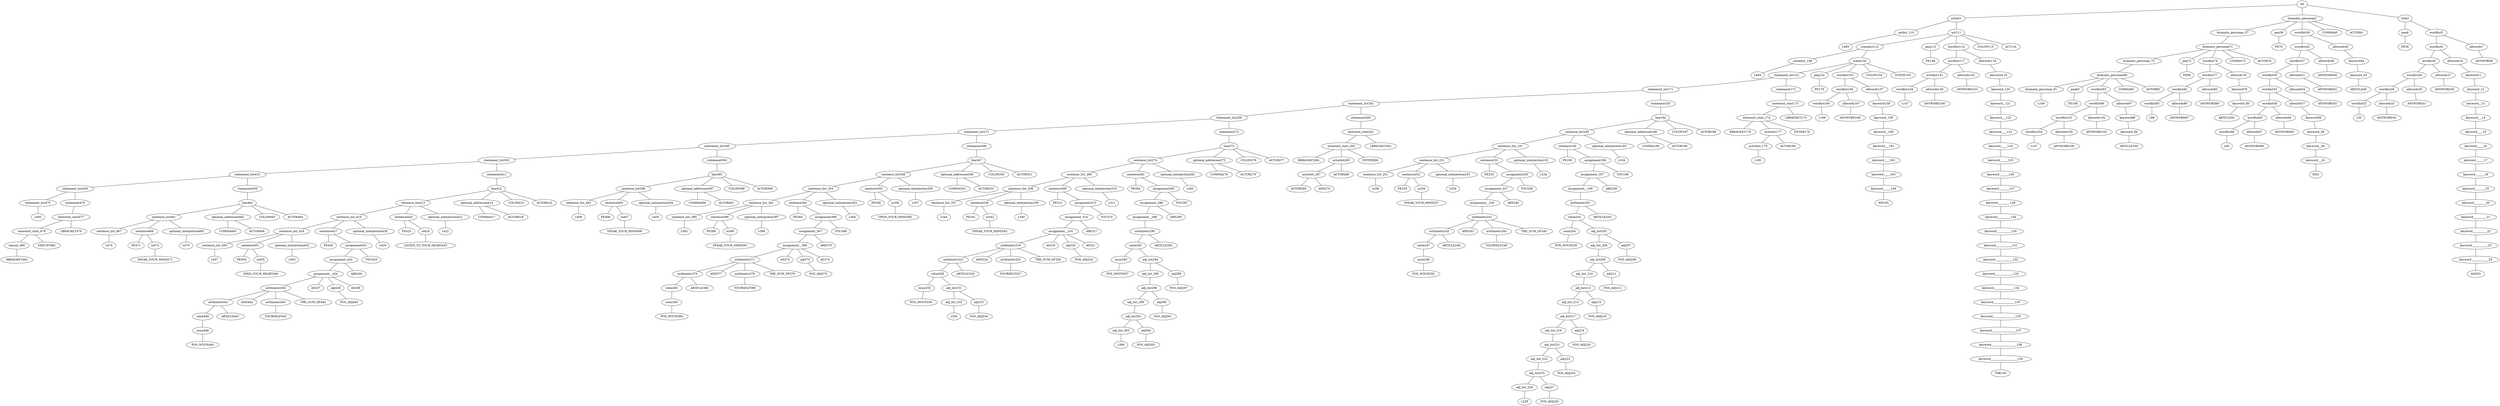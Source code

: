 strict graph {
	S0 -- actlist1
	S0 -- dramatis_personae2
	S0 -- title3

	title3 -- peq4
	title3 -- wordlist5

	wordlist5 -- wordlist6
	wordlist5 -- allwords7

	allwords7 -- ANYWORD8


	wordlist6 -- wordlist9
	wordlist6 -- allwords10

	allwords10 -- keyword11

	keyword11 -- keyword_12

	keyword_12 -- keyword__13

	keyword__13 -- keyword___14

	keyword___14 -- keyword____15

	keyword____15 -- keyword_____16

	keyword_____16 -- keyword______17

	keyword______17 -- keyword_______18

	keyword_______18 -- keyword________19

	keyword________19 -- keyword_________20

	keyword_________20 -- keyword__________21

	keyword__________21 -- keyword___________22

	keyword___________22 -- keyword____________23

	keyword____________23 -- keyword_____________24

	keyword_____________24 -- AND25


	wordlist9 -- wordlist26
	wordlist9 -- allwords27

	allwords27 -- ANYWORD28


	wordlist26 -- wordlist29
	wordlist26 -- allwords30

	allwords30 -- ANYWORD31


	wordlist29 -- wordlist32
	wordlist29 -- allwords33

	allwords33 -- ANYWORD34


	wordlist32 -- λ35

	peq4 -- PE36


	dramatis_personae2 -- dramatis_personae_37
	dramatis_personae2 -- peq38
	dramatis_personae2 -- wordlist39
	dramatis_personae2 -- COMMA40
	dramatis_personae2 -- ACTOR41



	wordlist39 -- wordlist42
	wordlist39 -- allwords43

	allwords43 -- keyword44

	keyword44 -- keyword_45

	keyword_45 -- ARTICLE46


	wordlist42 -- wordlist47
	wordlist42 -- allwords48

	allwords48 -- ANYWORD49


	wordlist47 -- wordlist50
	wordlist47 -- allwords51

	allwords51 -- ANYWORD52


	wordlist50 -- wordlist53
	wordlist50 -- allwords54

	allwords54 -- ANYWORD55


	wordlist53 -- wordlist56
	wordlist53 -- allwords57

	allwords57 -- keyword58

	keyword58 -- keyword_59

	keyword_59 -- keyword__60

	keyword__60 -- keyword___61

	keyword___61 -- IS62


	wordlist56 -- wordlist63
	wordlist56 -- allwords64

	allwords64 -- ANYWORD65


	wordlist63 -- wordlist66
	wordlist63 -- allwords67

	allwords67 -- ANYWORD68


	wordlist66 -- λ69

	peq38 -- PE70


	dramatis_personae_37 -- dramatis_personae71

	dramatis_personae71 -- dramatis_personae_72
	dramatis_personae71 -- peq73
	dramatis_personae71 -- wordlist74
	dramatis_personae71 -- COMMA75
	dramatis_personae71 -- ACTOR76



	wordlist74 -- wordlist77
	wordlist74 -- allwords78

	allwords78 -- keyword79

	keyword79 -- keyword_80

	keyword_80 -- ARTICLE81


	wordlist77 -- wordlist82
	wordlist77 -- allwords83

	allwords83 -- ANYWORD84


	wordlist82 -- wordlist85
	wordlist82 -- allwords86

	allwords86 -- ANYWORD87


	wordlist85 -- λ88

	peq73 -- PE89


	dramatis_personae_72 -- dramatis_personae90

	dramatis_personae90 -- dramatis_personae_91
	dramatis_personae90 -- peq92
	dramatis_personae90 -- wordlist93
	dramatis_personae90 -- COMMA94
	dramatis_personae90 -- ACTOR95



	wordlist93 -- wordlist96
	wordlist93 -- allwords97

	allwords97 -- keyword98

	keyword98 -- keyword_99

	keyword_99 -- ARTICLE100


	wordlist96 -- wordlist101
	wordlist96 -- allwords102

	allwords102 -- ANYWORD103


	wordlist101 -- wordlist104
	wordlist101 -- allwords105

	allwords105 -- ANYWORD106


	wordlist104 -- λ107

	peq92 -- PE108


	dramatis_personae_91 -- λ109

	actlist1 -- actlist_110
	actlist1 -- act111

	act111 -- scenelist112
	act111 -- peq113
	act111 -- wordlist114
	act111 -- COLON115
	act111 -- ACT116



	wordlist114 -- wordlist117
	wordlist114 -- allwords118

	allwords118 -- keyword119

	keyword119 -- keyword_120

	keyword_120 -- keyword__121

	keyword__121 -- keyword___122

	keyword___122 -- keyword____123

	keyword____123 -- keyword_____124

	keyword_____124 -- keyword______125

	keyword______125 -- keyword_______126

	keyword_______126 -- keyword________127

	keyword________127 -- keyword_________128

	keyword_________128 -- keyword__________129

	keyword__________129 -- keyword___________130

	keyword___________130 -- keyword____________131

	keyword____________131 -- keyword_____________132

	keyword_____________132 -- keyword______________133

	keyword______________133 -- keyword_______________134

	keyword_______________134 -- keyword________________135

	keyword________________135 -- keyword_________________136

	keyword_________________136 -- keyword__________________137

	keyword__________________137 -- keyword___________________138

	keyword___________________138 -- keyword____________________139

	keyword____________________139 -- THE140


	wordlist117 -- wordlist141
	wordlist117 -- allwords142

	allwords142 -- ANYWORD143


	wordlist141 -- wordlist144
	wordlist141 -- allwords145

	allwords145 -- ANYWORD146


	wordlist144 -- λ147

	peq113 -- PE148


	scenelist112 -- scenelist_149
	scenelist112 -- scene150

	scene150 -- statement_list151
	scene150 -- peq152
	scene150 -- wordlist153
	scene150 -- COLON154
	scene150 -- SCENE155



	wordlist153 -- wordlist156
	wordlist153 -- allwords157

	allwords157 -- keyword158

	keyword158 -- keyword_159

	keyword_159 -- keyword__160

	keyword__160 -- keyword___161

	keyword___161 -- keyword____162

	keyword____162 -- keyword_____163

	keyword_____163 -- keyword______164

	keyword______164 -- WE165


	wordlist156 -- wordlist166
	wordlist156 -- allwords167

	allwords167 -- ANYWORD168


	wordlist166 -- λ169

	peq152 -- PE170


	statement_list151 -- statement_list171
	statement_list151 -- statement172

	statement172 -- enterexit_stmt173

	enterexit_stmt173 -- enterexit_stmt_174
	enterexit_stmt173 -- LBRACKET175


	enterexit_stmt_174 -- RBRACKET176
	enterexit_stmt_174 -- actorlist177
	enterexit_stmt_174 -- ENTER178


	actorlist177 -- actorlist_179
	actorlist177 -- ACTOR180


	actorlist_179 -- λ181


	statement_list171 -- statement_list182
	statement_list171 -- statement183

	statement183 -- line184

	line184 -- sentence_list185
	line184 -- optional_addressee186
	line184 -- COLON187
	line184 -- ACTOR188



	optional_addressee186 -- COMMA189
	optional_addressee186 -- ACTOR190



	sentence_list185 -- sentence_list_191
	sentence_list185 -- sentence192
	sentence_list185 -- optional_interjection193

	optional_interjection193 -- λ194

	sentence192 -- PE195
	sentence192 -- assignment196

	assignment196 -- assignment_197
	assignment196 -- YOU198


	assignment_197 -- assignment__199
	assignment_197 -- ARE200


	assignment__199 -- arithmetic201

	arithmetic201 -- value202
	arithmetic201 -- ARTICLE203


	value202 -- noun204
	value202 -- adj_list205

	adj_list205 -- adj_list_206
	adj_list205 -- adj207

	adj207 -- POS_ADJ208


	adj_list_206 -- adj_list209

	adj_list209 -- adj_list_210
	adj_list209 -- adj211

	adj211 -- POS_ADJ212


	adj_list_210 -- adj_list213

	adj_list213 -- adj_list_214
	adj_list213 -- adj215

	adj215 -- POS_ADJ216


	adj_list_214 -- adj_list217

	adj_list217 -- adj_list_218
	adj_list217 -- adj219

	adj219 -- POS_ADJ220


	adj_list_218 -- adj_list221

	adj_list221 -- adj_list_222
	adj_list221 -- adj223

	adj223 -- POS_ADJ224


	adj_list_222 -- adj_list225

	adj_list225 -- adj_list_226
	adj_list225 -- adj227

	adj227 -- POS_ADJ228


	adj_list_226 -- λ229

	noun204 -- POS_NOUN230



	sentence_list_191 -- sentence_list_231
	sentence_list_191 -- sentence232
	sentence_list_191 -- optional_interjection233

	optional_interjection233 -- λ234

	sentence232 -- PE235
	sentence232 -- assignment236

	assignment236 -- assignment_237
	assignment236 -- YOU238


	assignment_237 -- assignment__239
	assignment_237 -- ARE240


	assignment__239 -- arithmetic241

	arithmetic241 -- arithmetic242
	arithmetic241 -- AND243
	arithmetic241 -- arithmetic244
	arithmetic241 -- THE_SUM_OF245


	arithmetic244 -- YOURSELF246



	arithmetic242 -- value247
	arithmetic242 -- ARTICLE248


	value247 -- noun249

	noun249 -- POS_NOUN250



	sentence_list_231 -- sentence_list_251
	sentence_list_231 -- sentence252
	sentence_list_231 -- optional_interjection253

	optional_interjection253 -- λ254

	sentence252 -- PE255
	sentence252 -- io256

	io256 -- SPEAK_YOUR_MIND257



	sentence_list_251 -- λ258

	statement_list182 -- statement_list259
	statement_list182 -- statement260

	statement260 -- enterexit_stmt261

	enterexit_stmt261 -- enterexit_stmt_262
	enterexit_stmt261 -- LBRACKET263


	enterexit_stmt_262 -- RBRACKET264
	enterexit_stmt_262 -- actorlist265
	enterexit_stmt_262 -- ENTER266


	actorlist265 -- actorlist_267
	actorlist265 -- ACTOR268


	actorlist_267 -- ACTOR269
	actorlist_267 -- AND270




	statement_list259 -- statement_list271
	statement_list259 -- statement272

	statement272 -- line273

	line273 -- sentence_list274
	line273 -- optional_addressee275
	line273 -- COLON276
	line273 -- ACTOR277



	optional_addressee275 -- COMMA278
	optional_addressee275 -- ACTOR279



	sentence_list274 -- sentence_list_280
	sentence_list274 -- sentence281
	sentence_list274 -- optional_interjection282

	optional_interjection282 -- λ283

	sentence281 -- PE284
	sentence281 -- assignment285

	assignment285 -- assignment_286
	assignment285 -- YOU287


	assignment_286 -- assignment__288
	assignment_286 -- ARE289


	assignment__288 -- arithmetic290

	arithmetic290 -- value291
	arithmetic290 -- ARTICLE292


	value291 -- noun293
	value291 -- adj_list294

	adj_list294 -- adj_list_295
	adj_list294 -- adj296

	adj296 -- POS_ADJ297


	adj_list_295 -- adj_list298

	adj_list298 -- adj_list_299
	adj_list298 -- adj300

	adj300 -- POS_ADJ301


	adj_list_299 -- adj_list302

	adj_list302 -- adj_list_303
	adj_list302 -- adj304

	adj304 -- POS_ADJ305


	adj_list_303 -- λ306

	noun293 -- POS_NOUN307



	sentence_list_280 -- sentence_list_308
	sentence_list_280 -- sentence309
	sentence_list_280 -- optional_interjection310

	optional_interjection310 -- λ311

	sentence309 -- PE312
	sentence309 -- assignment313

	assignment313 -- assignment_314
	assignment313 -- YOU315


	assignment_314 -- assignment__316
	assignment_314 -- ARE317


	assignment__316 -- arithmetic318
	assignment__316 -- AS319
	assignment__316 -- adj320
	assignment__316 -- AS321


	adj320 -- POS_ADJ322



	arithmetic318 -- arithmetic323
	arithmetic318 -- AND324
	arithmetic318 -- arithmetic325
	arithmetic318 -- THE_SUM_OF326


	arithmetic325 -- YOURSELF327



	arithmetic323 -- value328
	arithmetic323 -- ARTICLE329


	value328 -- noun330
	value328 -- adj_list331

	adj_list331 -- adj_list_332
	adj_list331 -- adj333

	adj333 -- POS_ADJ334


	adj_list_332 -- λ335

	noun330 -- POS_NOUN336



	sentence_list_308 -- sentence_list_337
	sentence_list_308 -- sentence338
	sentence_list_308 -- optional_interjection339

	optional_interjection339 -- λ340

	sentence338 -- PE341
	sentence338 -- io342

	io342 -- SPEAK_YOUR_MIND343



	sentence_list_337 -- λ344

	statement_list271 -- statement_list345
	statement_list271 -- statement346

	statement346 -- line347

	line347 -- sentence_list348
	line347 -- optional_addressee349
	line347 -- COLON350
	line347 -- ACTOR351



	optional_addressee349 -- COMMA352
	optional_addressee349 -- ACTOR353



	sentence_list348 -- sentence_list_354
	sentence_list348 -- sentence355
	sentence_list348 -- optional_interjection356

	optional_interjection356 -- λ357

	sentence355 -- PE358
	sentence355 -- io359

	io359 -- OPEN_YOUR_MIND360



	sentence_list_354 -- sentence_list_361
	sentence_list_354 -- sentence362
	sentence_list_354 -- optional_interjection363

	optional_interjection363 -- λ364

	sentence362 -- PE365
	sentence362 -- assignment366

	assignment366 -- assignment_367
	assignment366 -- YOU368


	assignment_367 -- assignment__369
	assignment_367 -- ARE370


	assignment__369 -- arithmetic371
	assignment__369 -- AS372
	assignment__369 -- adj373
	assignment__369 -- AS374


	adj373 -- POS_ADJ375



	arithmetic371 -- arithmetic376
	arithmetic371 -- AND377
	arithmetic371 -- arithmetic378
	arithmetic371 -- THE_SUM_OF379


	arithmetic378 -- YOURSELF380



	arithmetic376 -- value381
	arithmetic376 -- ARTICLE382


	value381 -- noun383

	noun383 -- POS_NOUN384



	sentence_list_361 -- sentence_list_385
	sentence_list_361 -- sentence386
	sentence_list_361 -- optional_interjection387

	optional_interjection387 -- λ388

	sentence386 -- PE389
	sentence386 -- io390

	io390 -- SPEAK_YOUR_MIND391



	sentence_list_385 -- λ392

	statement_list345 -- statement_list393
	statement_list345 -- statement394

	statement394 -- line395

	line395 -- sentence_list396
	line395 -- optional_addressee397
	line395 -- COLON398
	line395 -- ACTOR399



	optional_addressee397 -- COMMA400
	optional_addressee397 -- ACTOR401



	sentence_list396 -- sentence_list_402
	sentence_list396 -- sentence403
	sentence_list396 -- optional_interjection404

	optional_interjection404 -- λ405

	sentence403 -- PE406
	sentence403 -- io407

	io407 -- SPEAK_YOUR_MIND408



	sentence_list_402 -- λ409

	statement_list393 -- statement_list410
	statement_list393 -- statement411

	statement411 -- line412

	line412 -- sentence_list413
	line412 -- optional_addressee414
	line412 -- COLON415
	line412 -- ACTOR416



	optional_addressee414 -- COMMA417
	optional_addressee414 -- ACTOR418



	sentence_list413 -- sentence_list_419
	sentence_list413 -- sentence420
	sentence_list413 -- optional_interjection421

	optional_interjection421 -- λ422

	sentence420 -- PE423
	sentence420 -- io424

	io424 -- LISTEN_TO_YOUR_HEART425



	sentence_list_419 -- sentence_list_426
	sentence_list_419 -- sentence427
	sentence_list_419 -- optional_interjection428

	optional_interjection428 -- λ429

	sentence427 -- PE430
	sentence427 -- assignment431

	assignment431 -- assignment_432
	assignment431 -- YOU433


	assignment_432 -- assignment__434
	assignment_432 -- ARE435


	assignment__434 -- arithmetic436
	assignment__434 -- AS437
	assignment__434 -- adj438
	assignment__434 -- AS439


	adj438 -- POS_ADJ440



	arithmetic436 -- arithmetic441
	arithmetic436 -- AND442
	arithmetic436 -- arithmetic443
	arithmetic436 -- THE_SUM_OF444


	arithmetic443 -- YOURSELF445



	arithmetic441 -- value446
	arithmetic441 -- ARTICLE447


	value446 -- noun448

	noun448 -- POS_NOUN449



	sentence_list_426 -- sentence_list_450
	sentence_list_426 -- sentence451
	sentence_list_426 -- optional_interjection452

	optional_interjection452 -- λ453

	sentence451 -- PE454
	sentence451 -- io455

	io455 -- OPEN_YOUR_HEART456



	sentence_list_450 -- λ457

	statement_list410 -- statement_list458
	statement_list410 -- statement459

	statement459 -- line460

	line460 -- sentence_list461
	line460 -- optional_addressee462
	line460 -- COLON463
	line460 -- ACTOR464



	optional_addressee462 -- COMMA465
	optional_addressee462 -- ACTOR466



	sentence_list461 -- sentence_list_467
	sentence_list461 -- sentence468
	sentence_list461 -- optional_interjection469

	optional_interjection469 -- λ470

	sentence468 -- PE471
	sentence468 -- io472

	io472 -- SPEAK_YOUR_MIND473



	sentence_list_467 -- λ474

	statement_list458 -- statement_list475
	statement_list458 -- statement476

	statement476 -- enterexit_stmt477

	enterexit_stmt477 -- enterexit_stmt_478
	enterexit_stmt477 -- LBRACKET479


	enterexit_stmt_478 -- exeunt_480
	enterexit_stmt_478 -- EXEUNT481


	exeunt_480 -- RBRACKET482


	statement_list475 -- λ483

	scenelist_149 -- λ484

	actlist_110 -- λ485


}